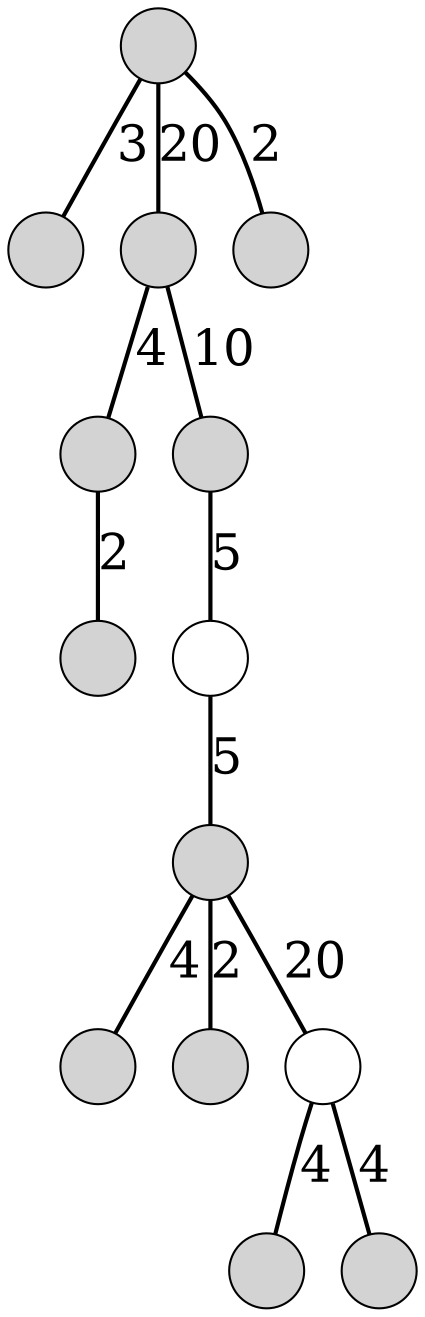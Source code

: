 digraph
{
	node [shape=circle, style=filled, label="", fontsize=18];
	edge [dir=both, arrowtail=none, arrowhead=none, penwidth=2, fontsize=24];

	n00 -> n10 [label=3];
	n00 -> n11 [label=20];
	n00 -> n12 [label=2];
	n11 -> n20 [label=4];
	n11 -> n21 [label=10];
	n20 -> n30 [label=2];
	n21 -> n31 [label=5];
	n31 -> n40 [label=5];
	n40 -> n50 [label=4];
	n40 -> n51 [label=2];
	n40 -> n52 [label=20];
	n52 -> n60 [label=4];
	n52 -> n61 [label=4];

	n31 [style=solid];
	n52 [style=solid];
}

